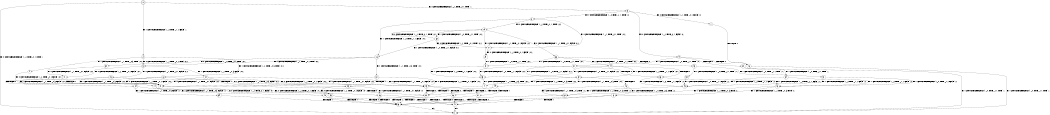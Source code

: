 digraph BCG {
size = "7, 10.5";
center = TRUE;
node [shape = circle];
0 [peripheries = 2];
0 -> 1 [label = "EX !0 !ATOMIC_EXCH_BRANCH (1, +1, TRUE, +0, 1, TRUE) !::"];
0 -> 2 [label = "EX !1 !ATOMIC_EXCH_BRANCH (1, +0, TRUE, +1, 1, FALSE) !::"];
0 -> 3 [label = "EX !0 !ATOMIC_EXCH_BRANCH (1, +1, TRUE, +0, 1, TRUE) !::"];
2 -> 4 [label = "EX !1 !ATOMIC_EXCH_BRANCH (1, +1, TRUE, +0, 3, TRUE) !:0:1:"];
2 -> 5 [label = "EX !0 !ATOMIC_EXCH_BRANCH (1, +1, TRUE, +0, 1, TRUE) !:0:1:"];
2 -> 6 [label = "EX !1 !ATOMIC_EXCH_BRANCH (1, +1, TRUE, +0, 3, TRUE) !:0:1:"];
3 -> 7 [label = "EX !0 !ATOMIC_EXCH_BRANCH (1, +1, TRUE, +0, 1, FALSE) !:0:"];
3 -> 8 [label = "EX !1 !ATOMIC_EXCH_BRANCH (1, +0, TRUE, +1, 1, TRUE) !:0:"];
3 -> 9 [label = "EX !0 !ATOMIC_EXCH_BRANCH (1, +1, TRUE, +0, 1, FALSE) !:0:"];
4 -> 10 [label = "EX !0 !ATOMIC_EXCH_BRANCH (1, +1, TRUE, +0, 1, FALSE) !:0:1:"];
5 -> 11 [label = "EX !0 !ATOMIC_EXCH_BRANCH (1, +1, TRUE, +0, 1, FALSE) !:0:1:"];
5 -> 12 [label = "EX !1 !ATOMIC_EXCH_BRANCH (1, +1, TRUE, +0, 3, FALSE) !:0:1:"];
5 -> 13 [label = "EX !0 !ATOMIC_EXCH_BRANCH (1, +1, TRUE, +0, 1, FALSE) !:0:1:"];
6 -> 10 [label = "EX !0 !ATOMIC_EXCH_BRANCH (1, +1, TRUE, +0, 1, FALSE) !:0:1:"];
6 -> 14 [label = "TERMINATE !1"];
6 -> 15 [label = "EX !0 !ATOMIC_EXCH_BRANCH (1, +1, TRUE, +0, 1, FALSE) !:0:1:"];
7 -> 16 [label = "TERMINATE !0"];
8 -> 17 [label = "EX !0 !ATOMIC_EXCH_BRANCH (1, +1, TRUE, +0, 1, TRUE) !:0:1:"];
8 -> 18 [label = "EX !1 !ATOMIC_EXCH_BRANCH (1, +0, TRUE, +1, 1, FALSE) !:0:1:"];
8 -> 19 [label = "EX !0 !ATOMIC_EXCH_BRANCH (1, +1, TRUE, +0, 1, TRUE) !:0:1:"];
9 -> 16 [label = "TERMINATE !0"];
9 -> 20 [label = "TERMINATE !0"];
9 -> 21 [label = "EX !1 !ATOMIC_EXCH_BRANCH (1, +0, TRUE, +1, 1, TRUE) !:0:"];
10 -> 22 [label = "TERMINATE !0"];
11 -> 10 [label = "EX !1 !ATOMIC_EXCH_BRANCH (1, +1, TRUE, +0, 3, FALSE) !:0:1:"];
12 -> 10 [label = "EX !0 !ATOMIC_EXCH_BRANCH (1, +1, TRUE, +0, 1, FALSE) !:0:1:"];
12 -> 23 [label = "TERMINATE !1"];
12 -> 15 [label = "EX !0 !ATOMIC_EXCH_BRANCH (1, +1, TRUE, +0, 1, FALSE) !:0:1:"];
13 -> 10 [label = "EX !1 !ATOMIC_EXCH_BRANCH (1, +1, TRUE, +0, 3, FALSE) !:0:1:"];
13 -> 24 [label = "TERMINATE !0"];
13 -> 15 [label = "EX !1 !ATOMIC_EXCH_BRANCH (1, +1, TRUE, +0, 3, FALSE) !:0:1:"];
14 -> 25 [label = "EX !0 !ATOMIC_EXCH_BRANCH (1, +1, TRUE, +0, 1, FALSE) !:0:"];
14 -> 26 [label = "EX !0 !ATOMIC_EXCH_BRANCH (1, +1, TRUE, +0, 1, FALSE) !:0:"];
15 -> 22 [label = "TERMINATE !0"];
15 -> 27 [label = "TERMINATE !1"];
15 -> 28 [label = "TERMINATE !0"];
16 -> 1 [label = "EX !1 !ATOMIC_EXCH_BRANCH (1, +0, TRUE, +1, 1, TRUE) !::"];
17 -> 29 [label = "EX !0 !ATOMIC_EXCH_BRANCH (1, +1, TRUE, +0, 1, FALSE) !:0:1:"];
18 -> 30 [label = "EX !0 !ATOMIC_EXCH_BRANCH (1, +1, TRUE, +0, 1, TRUE) !:0:1:"];
18 -> 31 [label = "EX !1 !ATOMIC_EXCH_BRANCH (1, +1, TRUE, +0, 3, TRUE) !:0:1:"];
18 -> 5 [label = "EX !0 !ATOMIC_EXCH_BRANCH (1, +1, TRUE, +0, 1, TRUE) !:0:1:"];
19 -> 29 [label = "EX !0 !ATOMIC_EXCH_BRANCH (1, +1, TRUE, +0, 1, FALSE) !:0:1:"];
19 -> 32 [label = "EX !1 !ATOMIC_EXCH_BRANCH (1, +0, TRUE, +1, 1, TRUE) !:0:1:"];
19 -> 33 [label = "EX !0 !ATOMIC_EXCH_BRANCH (1, +1, TRUE, +0, 1, FALSE) !:0:1:"];
20 -> 1 [label = "EX !1 !ATOMIC_EXCH_BRANCH (1, +0, TRUE, +1, 1, TRUE) !::"];
20 -> 34 [label = "EX !1 !ATOMIC_EXCH_BRANCH (1, +0, TRUE, +1, 1, TRUE) !::"];
21 -> 35 [label = "EX !1 !ATOMIC_EXCH_BRANCH (1, +0, TRUE, +1, 1, FALSE) !:0:1:"];
21 -> 36 [label = "TERMINATE !0"];
21 -> 37 [label = "EX !1 !ATOMIC_EXCH_BRANCH (1, +0, TRUE, +1, 1, FALSE) !:0:1:"];
22 -> 38 [label = "TERMINATE !1"];
23 -> 25 [label = "EX !0 !ATOMIC_EXCH_BRANCH (1, +1, TRUE, +0, 1, FALSE) !:0:"];
23 -> 26 [label = "EX !0 !ATOMIC_EXCH_BRANCH (1, +1, TRUE, +0, 1, FALSE) !:0:"];
24 -> 39 [label = "EX !1 !ATOMIC_EXCH_BRANCH (1, +1, TRUE, +0, 3, FALSE) !:1:"];
24 -> 40 [label = "EX !1 !ATOMIC_EXCH_BRANCH (1, +1, TRUE, +0, 3, FALSE) !:1:"];
25 -> 38 [label = "TERMINATE !0"];
26 -> 38 [label = "TERMINATE !0"];
26 -> 41 [label = "TERMINATE !0"];
27 -> 38 [label = "TERMINATE !0"];
27 -> 41 [label = "TERMINATE !0"];
28 -> 38 [label = "TERMINATE !1"];
28 -> 41 [label = "TERMINATE !1"];
29 -> 42 [label = "EX !1 !ATOMIC_EXCH_BRANCH (1, +0, TRUE, +1, 1, TRUE) !:0:1:"];
30 -> 11 [label = "EX !0 !ATOMIC_EXCH_BRANCH (1, +1, TRUE, +0, 1, FALSE) !:0:1:"];
31 -> 10 [label = "EX !0 !ATOMIC_EXCH_BRANCH (1, +1, TRUE, +0, 1, FALSE) !:0:1:"];
31 -> 23 [label = "TERMINATE !1"];
31 -> 15 [label = "EX !0 !ATOMIC_EXCH_BRANCH (1, +1, TRUE, +0, 1, FALSE) !:0:1:"];
32 -> 17 [label = "EX !0 !ATOMIC_EXCH_BRANCH (1, +1, TRUE, +0, 1, TRUE) !:0:1:"];
32 -> 18 [label = "EX !1 !ATOMIC_EXCH_BRANCH (1, +0, TRUE, +1, 1, FALSE) !:0:1:"];
32 -> 19 [label = "EX !0 !ATOMIC_EXCH_BRANCH (1, +1, TRUE, +0, 1, TRUE) !:0:1:"];
33 -> 42 [label = "EX !1 !ATOMIC_EXCH_BRANCH (1, +0, TRUE, +1, 1, TRUE) !:0:1:"];
33 -> 43 [label = "TERMINATE !0"];
33 -> 44 [label = "EX !1 !ATOMIC_EXCH_BRANCH (1, +0, TRUE, +1, 1, TRUE) !:0:1:"];
34 -> 45 [label = "EX !1 !ATOMIC_EXCH_BRANCH (1, +0, TRUE, +1, 1, FALSE) !:1:"];
34 -> 46 [label = "EX !1 !ATOMIC_EXCH_BRANCH (1, +0, TRUE, +1, 1, FALSE) !:1:"];
35 -> 47 [label = "EX !1 !ATOMIC_EXCH_BRANCH (1, +1, TRUE, +0, 3, TRUE) !:0:1:"];
36 -> 45 [label = "EX !1 !ATOMIC_EXCH_BRANCH (1, +0, TRUE, +1, 1, FALSE) !:1:"];
36 -> 46 [label = "EX !1 !ATOMIC_EXCH_BRANCH (1, +0, TRUE, +1, 1, FALSE) !:1:"];
37 -> 47 [label = "EX !1 !ATOMIC_EXCH_BRANCH (1, +1, TRUE, +0, 3, TRUE) !:0:1:"];
37 -> 48 [label = "TERMINATE !0"];
37 -> 49 [label = "EX !1 !ATOMIC_EXCH_BRANCH (1, +1, TRUE, +0, 3, TRUE) !:0:1:"];
38 -> 1 [label = "exit"];
39 -> 38 [label = "TERMINATE !1"];
40 -> 38 [label = "TERMINATE !1"];
40 -> 41 [label = "TERMINATE !1"];
41 -> 1 [label = "exit"];
42 -> 35 [label = "EX !1 !ATOMIC_EXCH_BRANCH (1, +0, TRUE, +1, 1, FALSE) !:0:1:"];
43 -> 50 [label = "EX !1 !ATOMIC_EXCH_BRANCH (1, +0, TRUE, +1, 1, TRUE) !:1:"];
43 -> 51 [label = "EX !1 !ATOMIC_EXCH_BRANCH (1, +0, TRUE, +1, 1, TRUE) !:1:"];
44 -> 35 [label = "EX !1 !ATOMIC_EXCH_BRANCH (1, +0, TRUE, +1, 1, FALSE) !:0:1:"];
44 -> 36 [label = "TERMINATE !0"];
44 -> 37 [label = "EX !1 !ATOMIC_EXCH_BRANCH (1, +0, TRUE, +1, 1, FALSE) !:0:1:"];
45 -> 52 [label = "EX !1 !ATOMIC_EXCH_BRANCH (1, +1, TRUE, +0, 3, TRUE) !:1:"];
46 -> 52 [label = "EX !1 !ATOMIC_EXCH_BRANCH (1, +1, TRUE, +0, 3, TRUE) !:1:"];
46 -> 53 [label = "EX !1 !ATOMIC_EXCH_BRANCH (1, +1, TRUE, +0, 3, TRUE) !:1:"];
47 -> 22 [label = "TERMINATE !0"];
48 -> 52 [label = "EX !1 !ATOMIC_EXCH_BRANCH (1, +1, TRUE, +0, 3, TRUE) !:1:"];
48 -> 53 [label = "EX !1 !ATOMIC_EXCH_BRANCH (1, +1, TRUE, +0, 3, TRUE) !:1:"];
49 -> 22 [label = "TERMINATE !0"];
49 -> 27 [label = "TERMINATE !1"];
49 -> 28 [label = "TERMINATE !0"];
50 -> 45 [label = "EX !1 !ATOMIC_EXCH_BRANCH (1, +0, TRUE, +1, 1, FALSE) !:1:"];
51 -> 45 [label = "EX !1 !ATOMIC_EXCH_BRANCH (1, +0, TRUE, +1, 1, FALSE) !:1:"];
51 -> 46 [label = "EX !1 !ATOMIC_EXCH_BRANCH (1, +0, TRUE, +1, 1, FALSE) !:1:"];
52 -> 38 [label = "TERMINATE !1"];
53 -> 38 [label = "TERMINATE !1"];
53 -> 41 [label = "TERMINATE !1"];
}
